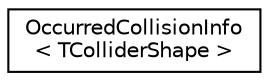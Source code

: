 digraph "Graphical Class Hierarchy"
{
 // LATEX_PDF_SIZE
  edge [fontname="Helvetica",fontsize="10",labelfontname="Helvetica",labelfontsize="10"];
  node [fontname="Helvetica",fontsize="10",shape=record];
  rankdir="LR";
  Node0 [label="OccurredCollisionInfo\l\< TColliderShape \>",height=0.2,width=0.4,color="black", fillcolor="white", style="filled",URL="$struct_occurred_collision_info.html",tooltip=" "];
}
